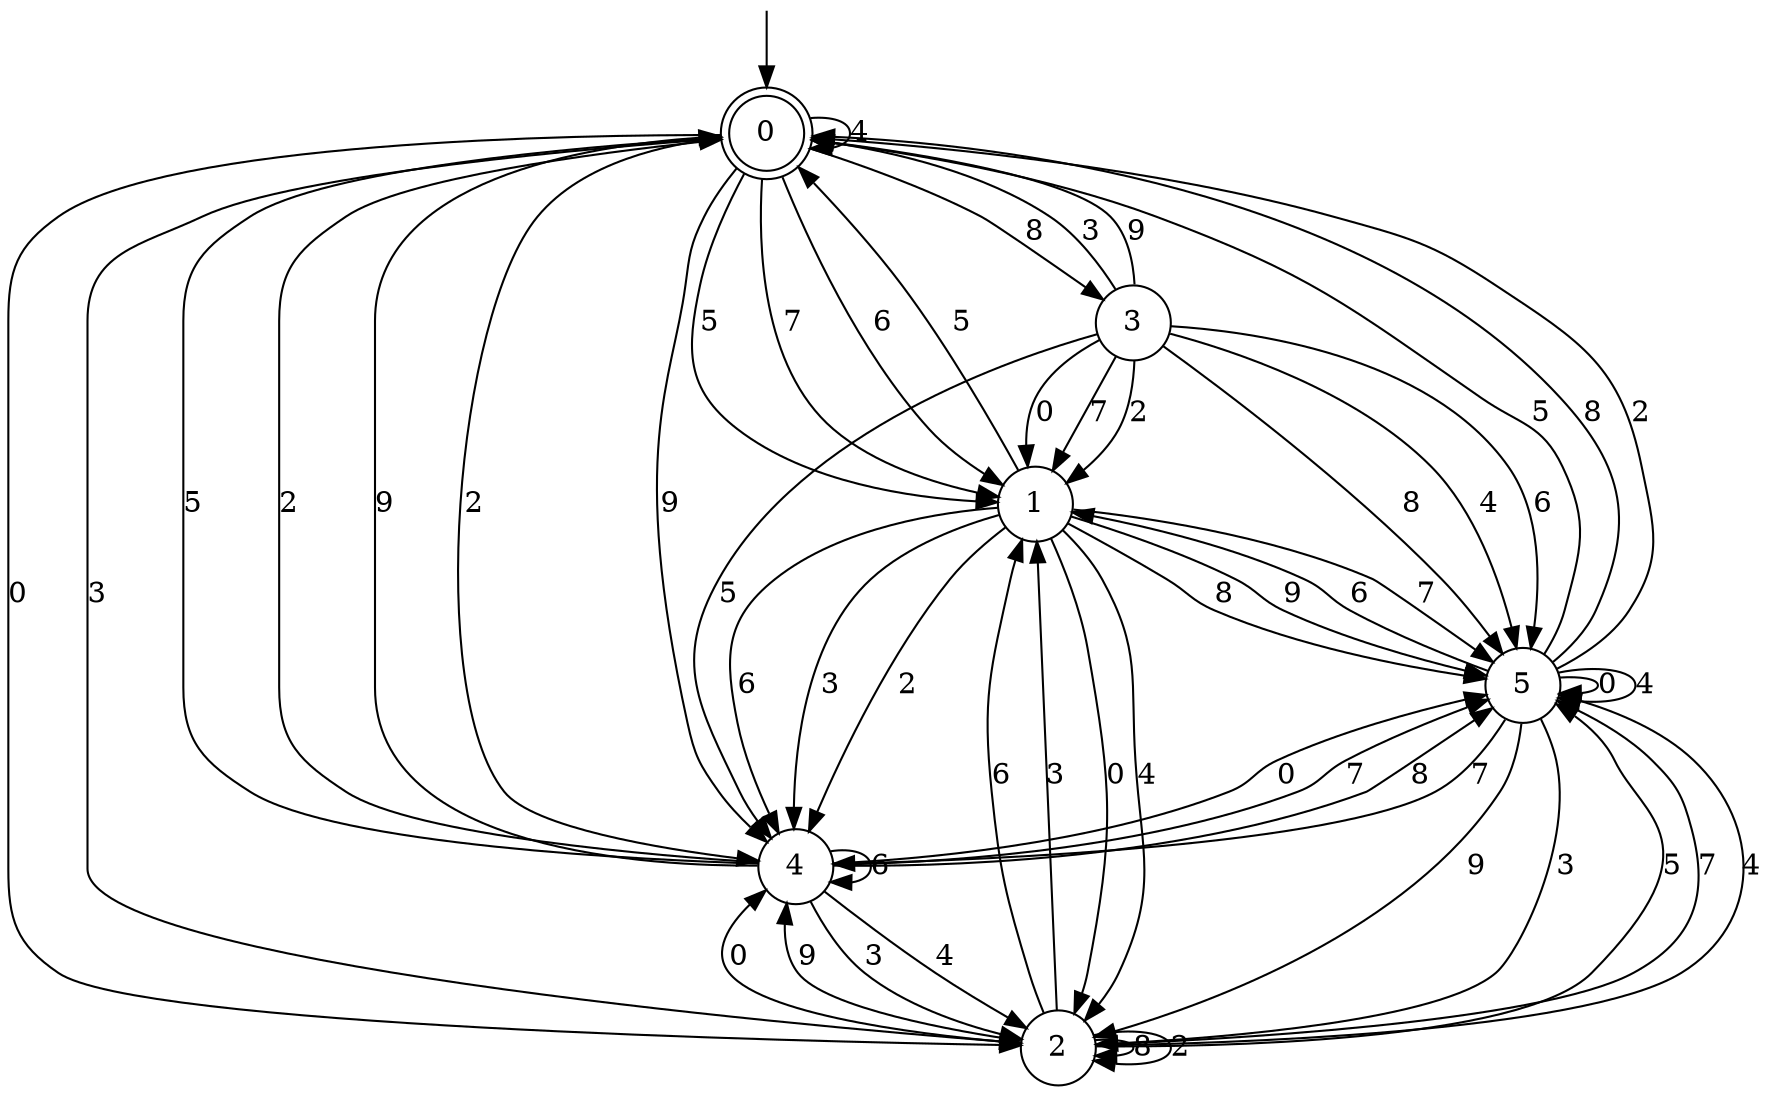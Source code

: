 digraph g {

	s0 [shape="doublecircle" label="0"];
	s1 [shape="circle" label="1"];
	s2 [shape="circle" label="2"];
	s3 [shape="circle" label="3"];
	s4 [shape="circle" label="4"];
	s5 [shape="circle" label="5"];
	s0 -> s1 [label="5"];
	s0 -> s2 [label="0"];
	s0 -> s1 [label="7"];
	s0 -> s3 [label="8"];
	s0 -> s0 [label="4"];
	s0 -> s1 [label="6"];
	s0 -> s2 [label="3"];
	s0 -> s4 [label="2"];
	s0 -> s4 [label="9"];
	s1 -> s0 [label="5"];
	s1 -> s2 [label="0"];
	s1 -> s5 [label="7"];
	s1 -> s5 [label="8"];
	s1 -> s2 [label="4"];
	s1 -> s4 [label="6"];
	s1 -> s4 [label="3"];
	s1 -> s4 [label="2"];
	s1 -> s5 [label="9"];
	s2 -> s5 [label="5"];
	s2 -> s4 [label="0"];
	s2 -> s5 [label="7"];
	s2 -> s2 [label="8"];
	s2 -> s5 [label="4"];
	s2 -> s1 [label="6"];
	s2 -> s1 [label="3"];
	s2 -> s2 [label="2"];
	s2 -> s4 [label="9"];
	s3 -> s4 [label="5"];
	s3 -> s1 [label="0"];
	s3 -> s1 [label="7"];
	s3 -> s5 [label="8"];
	s3 -> s5 [label="4"];
	s3 -> s5 [label="6"];
	s3 -> s0 [label="3"];
	s3 -> s1 [label="2"];
	s3 -> s0 [label="9"];
	s4 -> s0 [label="5"];
	s4 -> s5 [label="0"];
	s4 -> s5 [label="7"];
	s4 -> s5 [label="8"];
	s4 -> s2 [label="4"];
	s4 -> s4 [label="6"];
	s4 -> s2 [label="3"];
	s4 -> s0 [label="2"];
	s4 -> s0 [label="9"];
	s5 -> s0 [label="5"];
	s5 -> s5 [label="0"];
	s5 -> s4 [label="7"];
	s5 -> s0 [label="8"];
	s5 -> s5 [label="4"];
	s5 -> s1 [label="6"];
	s5 -> s2 [label="3"];
	s5 -> s0 [label="2"];
	s5 -> s2 [label="9"];

__start0 [label="" shape="none" width="0" height="0"];
__start0 -> s0;

}
